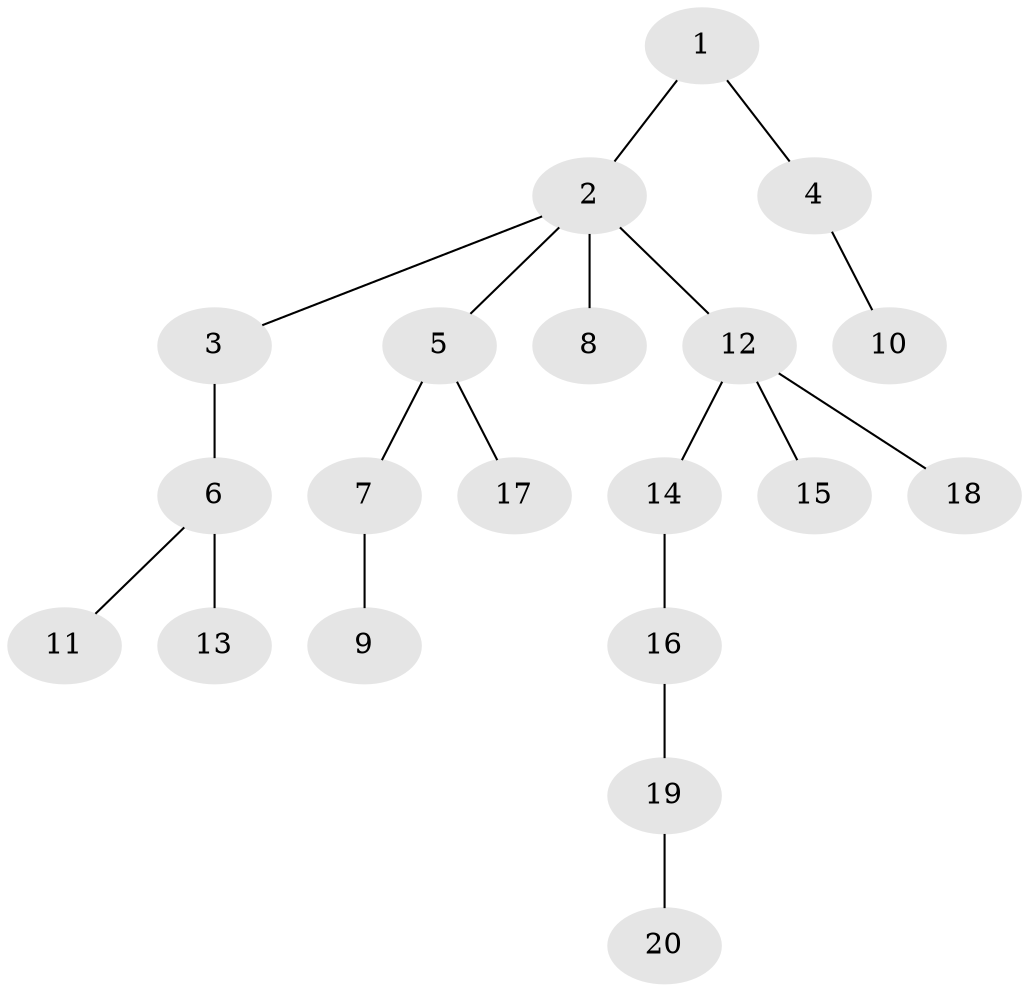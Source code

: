 // Generated by graph-tools (version 1.1) at 2025/46/02/15/25 05:46:28]
// undirected, 20 vertices, 19 edges
graph export_dot {
graph [start="1"]
  node [color=gray90,style=filled];
  1;
  2;
  3;
  4;
  5;
  6;
  7;
  8;
  9;
  10;
  11;
  12;
  13;
  14;
  15;
  16;
  17;
  18;
  19;
  20;
  1 -- 2;
  1 -- 4;
  2 -- 3;
  2 -- 5;
  2 -- 8;
  2 -- 12;
  3 -- 6;
  4 -- 10;
  5 -- 7;
  5 -- 17;
  6 -- 11;
  6 -- 13;
  7 -- 9;
  12 -- 14;
  12 -- 15;
  12 -- 18;
  14 -- 16;
  16 -- 19;
  19 -- 20;
}
